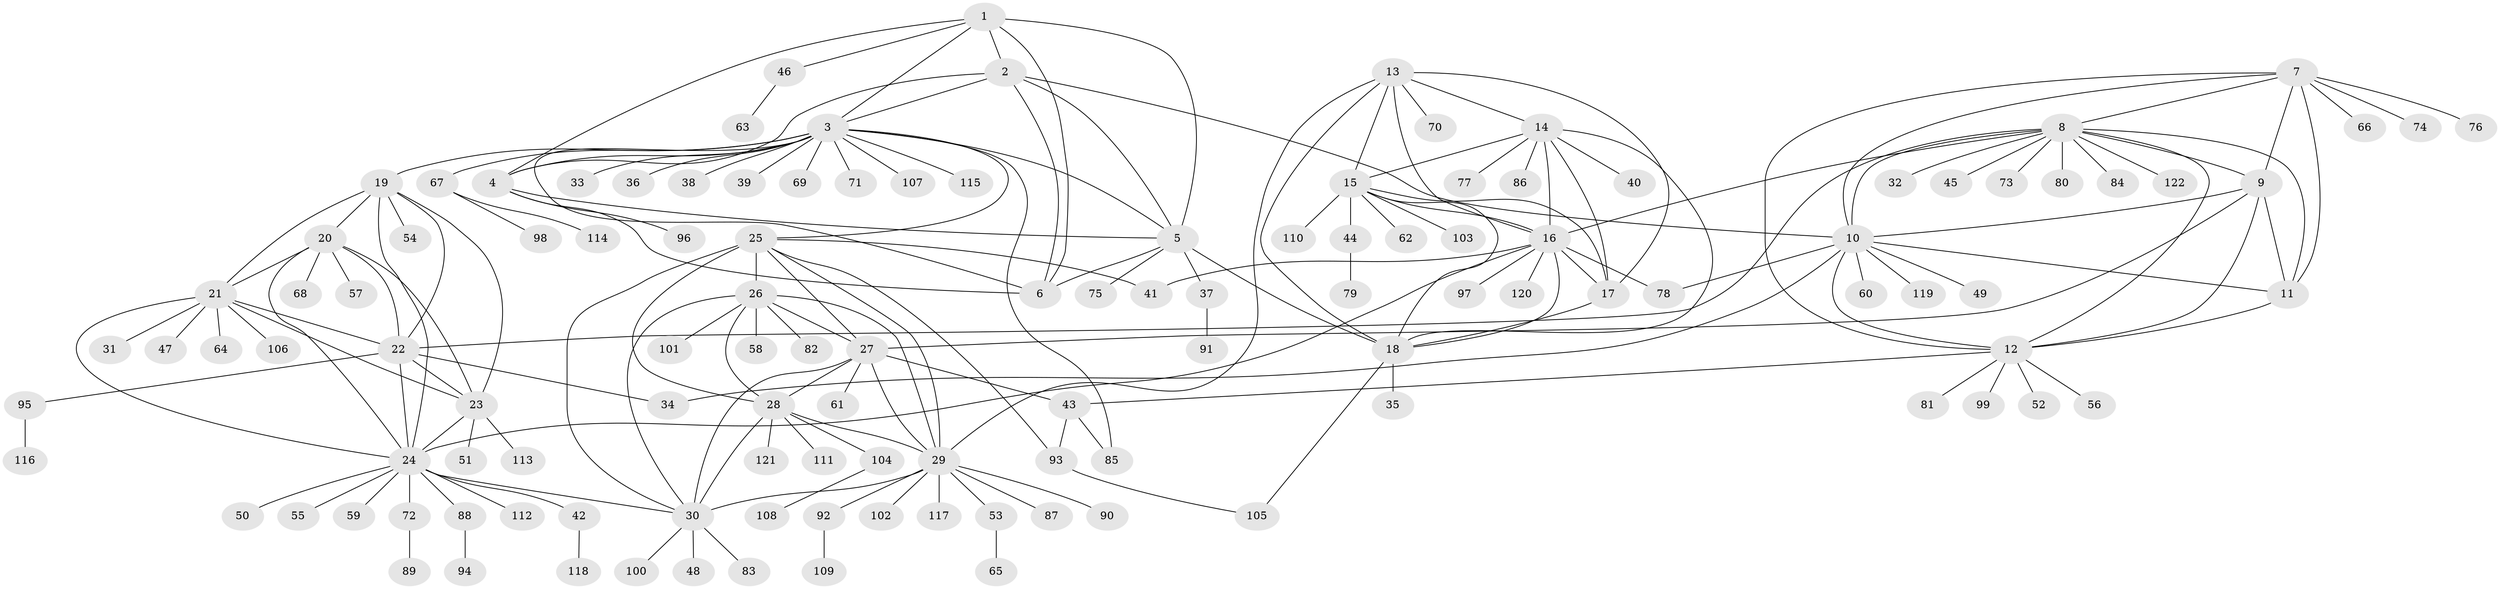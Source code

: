 // Generated by graph-tools (version 1.1) at 2025/50/03/09/25 03:50:32]
// undirected, 122 vertices, 184 edges
graph export_dot {
graph [start="1"]
  node [color=gray90,style=filled];
  1;
  2;
  3;
  4;
  5;
  6;
  7;
  8;
  9;
  10;
  11;
  12;
  13;
  14;
  15;
  16;
  17;
  18;
  19;
  20;
  21;
  22;
  23;
  24;
  25;
  26;
  27;
  28;
  29;
  30;
  31;
  32;
  33;
  34;
  35;
  36;
  37;
  38;
  39;
  40;
  41;
  42;
  43;
  44;
  45;
  46;
  47;
  48;
  49;
  50;
  51;
  52;
  53;
  54;
  55;
  56;
  57;
  58;
  59;
  60;
  61;
  62;
  63;
  64;
  65;
  66;
  67;
  68;
  69;
  70;
  71;
  72;
  73;
  74;
  75;
  76;
  77;
  78;
  79;
  80;
  81;
  82;
  83;
  84;
  85;
  86;
  87;
  88;
  89;
  90;
  91;
  92;
  93;
  94;
  95;
  96;
  97;
  98;
  99;
  100;
  101;
  102;
  103;
  104;
  105;
  106;
  107;
  108;
  109;
  110;
  111;
  112;
  113;
  114;
  115;
  116;
  117;
  118;
  119;
  120;
  121;
  122;
  1 -- 2;
  1 -- 3;
  1 -- 4;
  1 -- 5;
  1 -- 6;
  1 -- 46;
  2 -- 3;
  2 -- 4;
  2 -- 5;
  2 -- 6;
  2 -- 10;
  3 -- 4;
  3 -- 5;
  3 -- 6;
  3 -- 19;
  3 -- 25;
  3 -- 33;
  3 -- 36;
  3 -- 38;
  3 -- 39;
  3 -- 67;
  3 -- 69;
  3 -- 71;
  3 -- 85;
  3 -- 107;
  3 -- 115;
  4 -- 5;
  4 -- 6;
  4 -- 96;
  5 -- 6;
  5 -- 18;
  5 -- 37;
  5 -- 75;
  7 -- 8;
  7 -- 9;
  7 -- 10;
  7 -- 11;
  7 -- 12;
  7 -- 66;
  7 -- 74;
  7 -- 76;
  8 -- 9;
  8 -- 10;
  8 -- 11;
  8 -- 12;
  8 -- 16;
  8 -- 22;
  8 -- 32;
  8 -- 45;
  8 -- 73;
  8 -- 80;
  8 -- 84;
  8 -- 122;
  9 -- 10;
  9 -- 11;
  9 -- 12;
  9 -- 27;
  10 -- 11;
  10 -- 12;
  10 -- 34;
  10 -- 49;
  10 -- 60;
  10 -- 78;
  10 -- 119;
  11 -- 12;
  12 -- 43;
  12 -- 52;
  12 -- 56;
  12 -- 81;
  12 -- 99;
  13 -- 14;
  13 -- 15;
  13 -- 16;
  13 -- 17;
  13 -- 18;
  13 -- 29;
  13 -- 70;
  14 -- 15;
  14 -- 16;
  14 -- 17;
  14 -- 18;
  14 -- 40;
  14 -- 77;
  14 -- 86;
  15 -- 16;
  15 -- 17;
  15 -- 18;
  15 -- 44;
  15 -- 62;
  15 -- 103;
  15 -- 110;
  16 -- 17;
  16 -- 18;
  16 -- 24;
  16 -- 41;
  16 -- 78;
  16 -- 97;
  16 -- 120;
  17 -- 18;
  18 -- 35;
  18 -- 105;
  19 -- 20;
  19 -- 21;
  19 -- 22;
  19 -- 23;
  19 -- 24;
  19 -- 54;
  20 -- 21;
  20 -- 22;
  20 -- 23;
  20 -- 24;
  20 -- 57;
  20 -- 68;
  21 -- 22;
  21 -- 23;
  21 -- 24;
  21 -- 31;
  21 -- 47;
  21 -- 64;
  21 -- 106;
  22 -- 23;
  22 -- 24;
  22 -- 34;
  22 -- 95;
  23 -- 24;
  23 -- 51;
  23 -- 113;
  24 -- 30;
  24 -- 42;
  24 -- 50;
  24 -- 55;
  24 -- 59;
  24 -- 72;
  24 -- 88;
  24 -- 112;
  25 -- 26;
  25 -- 27;
  25 -- 28;
  25 -- 29;
  25 -- 30;
  25 -- 41;
  25 -- 93;
  26 -- 27;
  26 -- 28;
  26 -- 29;
  26 -- 30;
  26 -- 58;
  26 -- 82;
  26 -- 101;
  27 -- 28;
  27 -- 29;
  27 -- 30;
  27 -- 43;
  27 -- 61;
  28 -- 29;
  28 -- 30;
  28 -- 104;
  28 -- 111;
  28 -- 121;
  29 -- 30;
  29 -- 53;
  29 -- 87;
  29 -- 90;
  29 -- 92;
  29 -- 102;
  29 -- 117;
  30 -- 48;
  30 -- 83;
  30 -- 100;
  37 -- 91;
  42 -- 118;
  43 -- 85;
  43 -- 93;
  44 -- 79;
  46 -- 63;
  53 -- 65;
  67 -- 98;
  67 -- 114;
  72 -- 89;
  88 -- 94;
  92 -- 109;
  93 -- 105;
  95 -- 116;
  104 -- 108;
}
